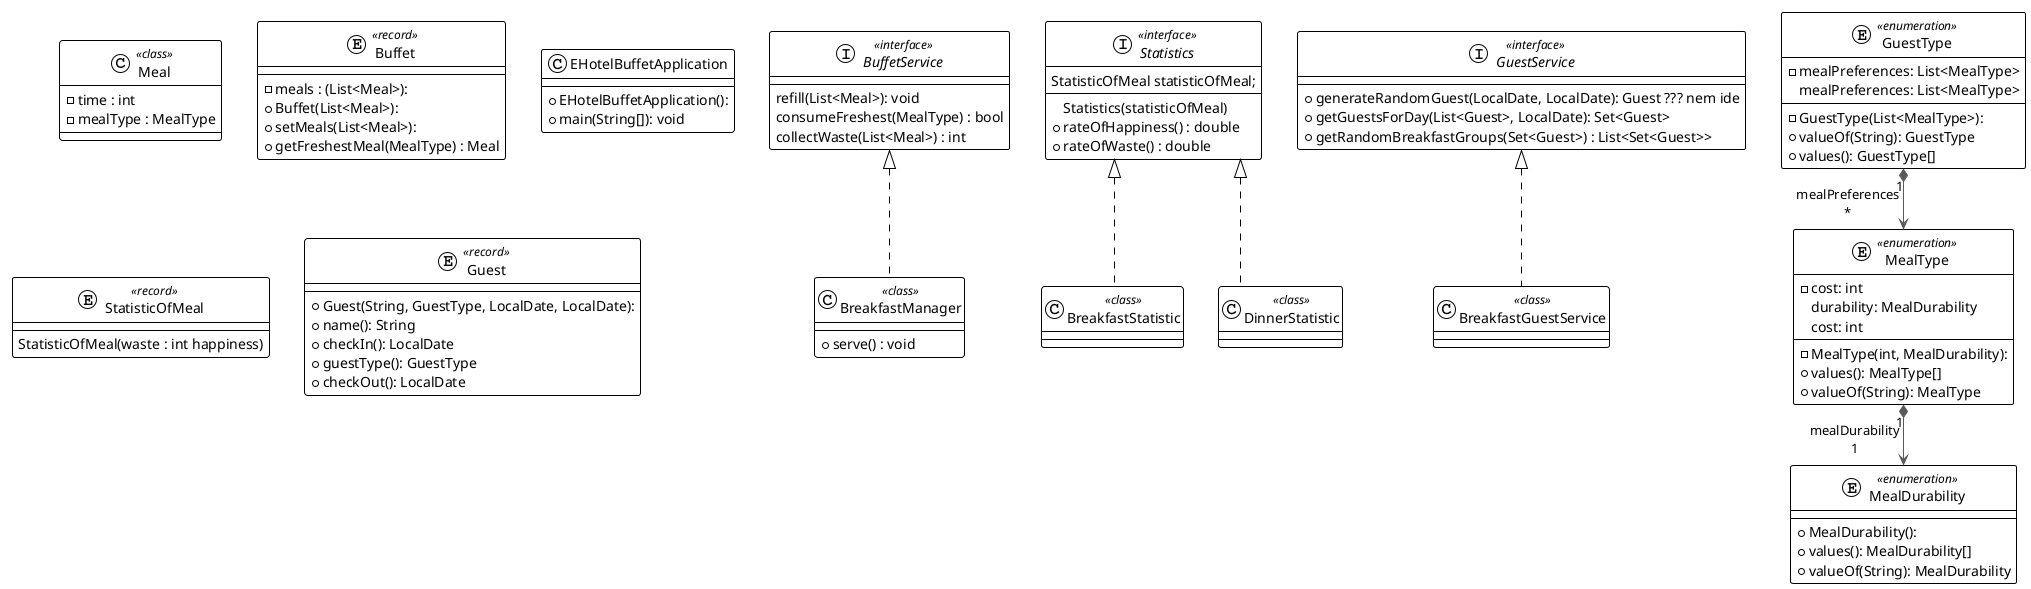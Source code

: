 @startuml

!theme plain
top to bottom direction
skinparam linetype ortho

class Meal <<class>> {
- time : int
- mealType : MealType
}

entity Buffet << record >> {
- meals : (List<Meal>):
  + Buffet(List<Meal>):
  + setMeals(List<Meal>):
  + getFreshestMeal(MealType) : Meal
}
interface BuffetService << interface >>{
refill(List<Meal>): void
consumeFreshest(MealType) : bool
collectWaste(List<Meal>) : int
}

class EHotelBuffetApplication {
  + EHotelBuffetApplication():
  + main(String[]): void
}
entity StatisticOfMeal << record >>{
StatisticOfMeal(waste : int happiness)
}
class BreakfastStatistic << class >> implements Statistics {

}
class DinnerStatistic << class >> implements Statistics {

}
interface Statistics << interface >> {
    StatisticOfMeal statisticOfMeal;
    Statistics(statisticOfMeal)
+ rateOfHappiness() : double
+ rateOfWaste() : double
}
class BreakfastManager << class >> implements BuffetService {
 + serve() : void

}
entity Guest << record >> {
  + Guest(String, GuestType, LocalDate, LocalDate):
  + name(): String
  + checkIn(): LocalDate
  + guestType(): GuestType
  + checkOut(): LocalDate
}
class BreakfastGuestService << class >> implements GuestService{
}
interface GuestService << interface >> {
  + generateRandomGuest(LocalDate, LocalDate): Guest ??? nem ide
  + getGuestsForDay(List<Guest>, LocalDate): Set<Guest>
  + getRandomBreakfastGroups(Set<Guest>) : List<Set<Guest>>
}
enum GuestType << enumeration >> {
  - GuestType(List<MealType>):
  - mealPreferences: List<MealType>
  + valueOf(String): GuestType
  + values(): GuestType[]
   mealPreferences: List<MealType>
}
enum MealDurability << enumeration >> {
  + MealDurability():
  + values(): MealDurability[]
  + valueOf(String): MealDurability
}
enum MealType << enumeration >> {
  - MealType(int, MealDurability):
  - cost: int
  + values(): MealType[]
  + valueOf(String): MealType
   durability: MealDurability
   cost: int
}

GuestType               "1" *-[#595959,plain]-> "mealPreferences\n*" MealType
MealType                "1" *-[#595959,plain]-> "mealDurability\n1" MealDurability
@enduml

